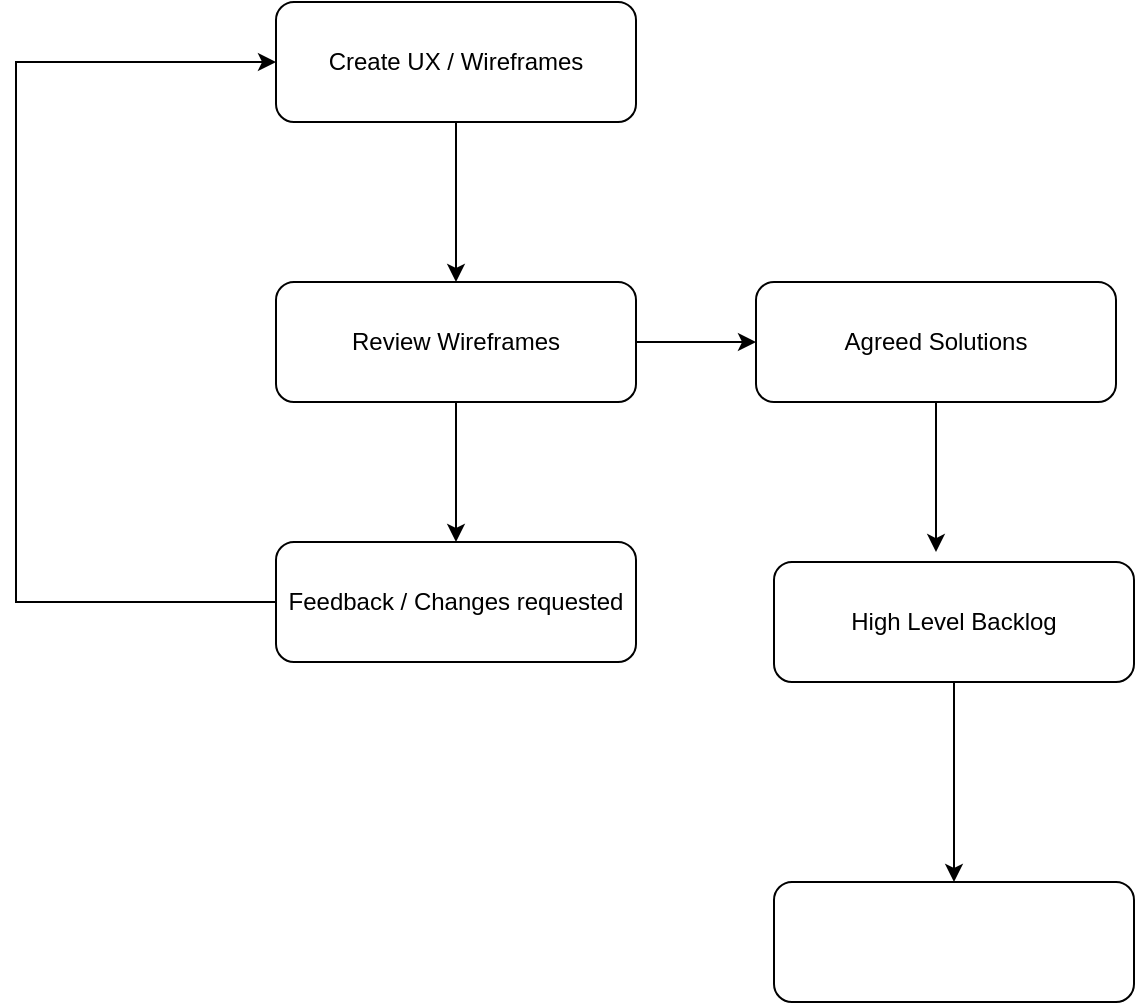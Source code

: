 <mxfile version="21.6.8" type="github">
  <diagram name="Page-1" id="VRVFEJPNo1pAjKYbEXKr">
    <mxGraphModel dx="1434" dy="756" grid="1" gridSize="10" guides="1" tooltips="1" connect="1" arrows="1" fold="1" page="1" pageScale="1" pageWidth="827" pageHeight="1169" math="0" shadow="0">
      <root>
        <mxCell id="0" />
        <mxCell id="1" parent="0" />
        <mxCell id="eY1hT1xV_IKC4yV7VGSO-5" style="edgeStyle=orthogonalEdgeStyle;rounded=0;orthogonalLoop=1;jettySize=auto;html=1;entryX=0.5;entryY=0;entryDx=0;entryDy=0;" edge="1" parent="1" source="eY1hT1xV_IKC4yV7VGSO-1" target="eY1hT1xV_IKC4yV7VGSO-2">
          <mxGeometry relative="1" as="geometry" />
        </mxCell>
        <mxCell id="eY1hT1xV_IKC4yV7VGSO-1" value="Create UX / Wireframes" style="rounded=1;whiteSpace=wrap;html=1;" vertex="1" parent="1">
          <mxGeometry x="200" y="100" width="180" height="60" as="geometry" />
        </mxCell>
        <mxCell id="eY1hT1xV_IKC4yV7VGSO-6" style="edgeStyle=orthogonalEdgeStyle;rounded=0;orthogonalLoop=1;jettySize=auto;html=1;" edge="1" parent="1" source="eY1hT1xV_IKC4yV7VGSO-2" target="eY1hT1xV_IKC4yV7VGSO-4">
          <mxGeometry relative="1" as="geometry" />
        </mxCell>
        <mxCell id="eY1hT1xV_IKC4yV7VGSO-7" style="edgeStyle=orthogonalEdgeStyle;rounded=0;orthogonalLoop=1;jettySize=auto;html=1;" edge="1" parent="1" source="eY1hT1xV_IKC4yV7VGSO-2" target="eY1hT1xV_IKC4yV7VGSO-3">
          <mxGeometry relative="1" as="geometry" />
        </mxCell>
        <mxCell id="eY1hT1xV_IKC4yV7VGSO-2" value="Review Wireframes" style="rounded=1;whiteSpace=wrap;html=1;" vertex="1" parent="1">
          <mxGeometry x="200" y="240" width="180" height="60" as="geometry" />
        </mxCell>
        <mxCell id="eY1hT1xV_IKC4yV7VGSO-8" style="edgeStyle=orthogonalEdgeStyle;rounded=0;orthogonalLoop=1;jettySize=auto;html=1;entryX=0;entryY=0.5;entryDx=0;entryDy=0;" edge="1" parent="1" source="eY1hT1xV_IKC4yV7VGSO-3" target="eY1hT1xV_IKC4yV7VGSO-1">
          <mxGeometry relative="1" as="geometry">
            <Array as="points">
              <mxPoint x="70" y="400" />
              <mxPoint x="70" y="130" />
            </Array>
          </mxGeometry>
        </mxCell>
        <mxCell id="eY1hT1xV_IKC4yV7VGSO-3" value="Feedback / Changes requested" style="rounded=1;whiteSpace=wrap;html=1;" vertex="1" parent="1">
          <mxGeometry x="200" y="370" width="180" height="60" as="geometry" />
        </mxCell>
        <mxCell id="eY1hT1xV_IKC4yV7VGSO-11" style="edgeStyle=orthogonalEdgeStyle;rounded=0;orthogonalLoop=1;jettySize=auto;html=1;entryX=0.45;entryY=-0.083;entryDx=0;entryDy=0;entryPerimeter=0;" edge="1" parent="1" source="eY1hT1xV_IKC4yV7VGSO-4" target="eY1hT1xV_IKC4yV7VGSO-9">
          <mxGeometry relative="1" as="geometry" />
        </mxCell>
        <mxCell id="eY1hT1xV_IKC4yV7VGSO-4" value="Agreed Solutions" style="rounded=1;whiteSpace=wrap;html=1;" vertex="1" parent="1">
          <mxGeometry x="440" y="240" width="180" height="60" as="geometry" />
        </mxCell>
        <mxCell id="eY1hT1xV_IKC4yV7VGSO-12" style="edgeStyle=orthogonalEdgeStyle;rounded=0;orthogonalLoop=1;jettySize=auto;html=1;" edge="1" parent="1" source="eY1hT1xV_IKC4yV7VGSO-9" target="eY1hT1xV_IKC4yV7VGSO-10">
          <mxGeometry relative="1" as="geometry" />
        </mxCell>
        <mxCell id="eY1hT1xV_IKC4yV7VGSO-9" value="High Level Backlog" style="rounded=1;whiteSpace=wrap;html=1;" vertex="1" parent="1">
          <mxGeometry x="449" y="380" width="180" height="60" as="geometry" />
        </mxCell>
        <mxCell id="eY1hT1xV_IKC4yV7VGSO-10" value="" style="rounded=1;whiteSpace=wrap;html=1;" vertex="1" parent="1">
          <mxGeometry x="449" y="540" width="180" height="60" as="geometry" />
        </mxCell>
      </root>
    </mxGraphModel>
  </diagram>
</mxfile>
